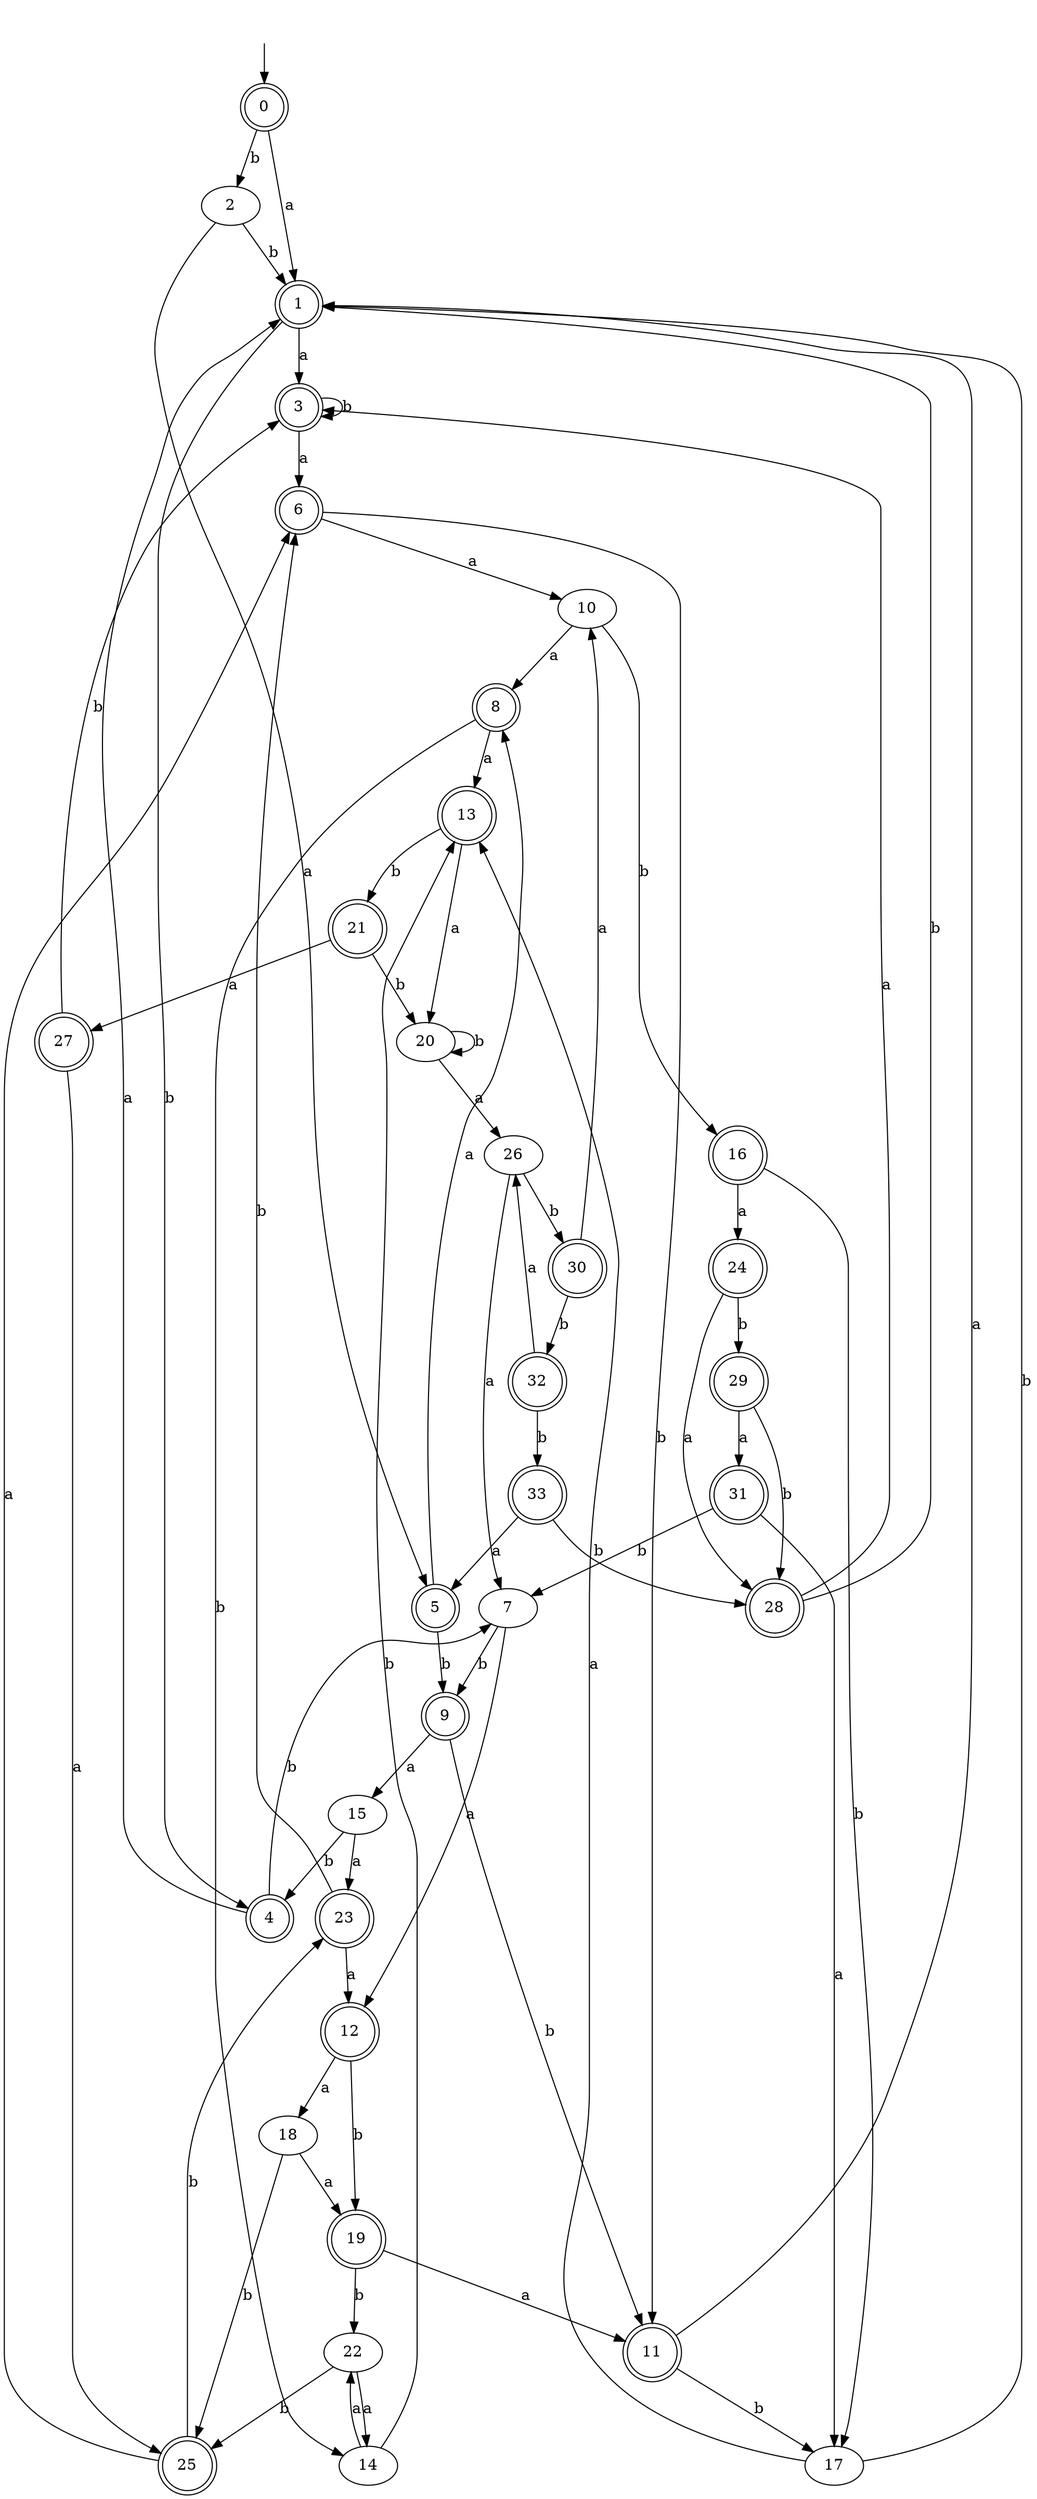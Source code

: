 digraph RandomDFA {
  __start0 [label="", shape=none];
  __start0 -> 0 [label=""];
  0 [shape=circle] [shape=doublecircle]
  0 -> 1 [label="a"]
  0 -> 2 [label="b"]
  1 [shape=doublecircle]
  1 -> 3 [label="a"]
  1 -> 4 [label="b"]
  2
  2 -> 5 [label="a"]
  2 -> 1 [label="b"]
  3 [shape=doublecircle]
  3 -> 6 [label="a"]
  3 -> 3 [label="b"]
  4 [shape=doublecircle]
  4 -> 1 [label="a"]
  4 -> 7 [label="b"]
  5 [shape=doublecircle]
  5 -> 8 [label="a"]
  5 -> 9 [label="b"]
  6 [shape=doublecircle]
  6 -> 10 [label="a"]
  6 -> 11 [label="b"]
  7
  7 -> 12 [label="a"]
  7 -> 9 [label="b"]
  8 [shape=doublecircle]
  8 -> 13 [label="a"]
  8 -> 14 [label="b"]
  9 [shape=doublecircle]
  9 -> 15 [label="a"]
  9 -> 11 [label="b"]
  10
  10 -> 8 [label="a"]
  10 -> 16 [label="b"]
  11 [shape=doublecircle]
  11 -> 1 [label="a"]
  11 -> 17 [label="b"]
  12 [shape=doublecircle]
  12 -> 18 [label="a"]
  12 -> 19 [label="b"]
  13 [shape=doublecircle]
  13 -> 20 [label="a"]
  13 -> 21 [label="b"]
  14
  14 -> 22 [label="a"]
  14 -> 13 [label="b"]
  15
  15 -> 23 [label="a"]
  15 -> 4 [label="b"]
  16 [shape=doublecircle]
  16 -> 24 [label="a"]
  16 -> 17 [label="b"]
  17
  17 -> 13 [label="a"]
  17 -> 1 [label="b"]
  18
  18 -> 19 [label="a"]
  18 -> 25 [label="b"]
  19 [shape=doublecircle]
  19 -> 11 [label="a"]
  19 -> 22 [label="b"]
  20
  20 -> 26 [label="a"]
  20 -> 20 [label="b"]
  21 [shape=doublecircle]
  21 -> 27 [label="a"]
  21 -> 20 [label="b"]
  22
  22 -> 14 [label="a"]
  22 -> 25 [label="b"]
  23 [shape=doublecircle]
  23 -> 12 [label="a"]
  23 -> 6 [label="b"]
  24 [shape=doublecircle]
  24 -> 28 [label="a"]
  24 -> 29 [label="b"]
  25 [shape=doublecircle]
  25 -> 6 [label="a"]
  25 -> 23 [label="b"]
  26
  26 -> 7 [label="a"]
  26 -> 30 [label="b"]
  27 [shape=doublecircle]
  27 -> 25 [label="a"]
  27 -> 3 [label="b"]
  28 [shape=doublecircle]
  28 -> 3 [label="a"]
  28 -> 1 [label="b"]
  29 [shape=doublecircle]
  29 -> 31 [label="a"]
  29 -> 28 [label="b"]
  30 [shape=doublecircle]
  30 -> 10 [label="a"]
  30 -> 32 [label="b"]
  31 [shape=doublecircle]
  31 -> 17 [label="a"]
  31 -> 7 [label="b"]
  32 [shape=doublecircle]
  32 -> 26 [label="a"]
  32 -> 33 [label="b"]
  33 [shape=doublecircle]
  33 -> 5 [label="a"]
  33 -> 28 [label="b"]
}
